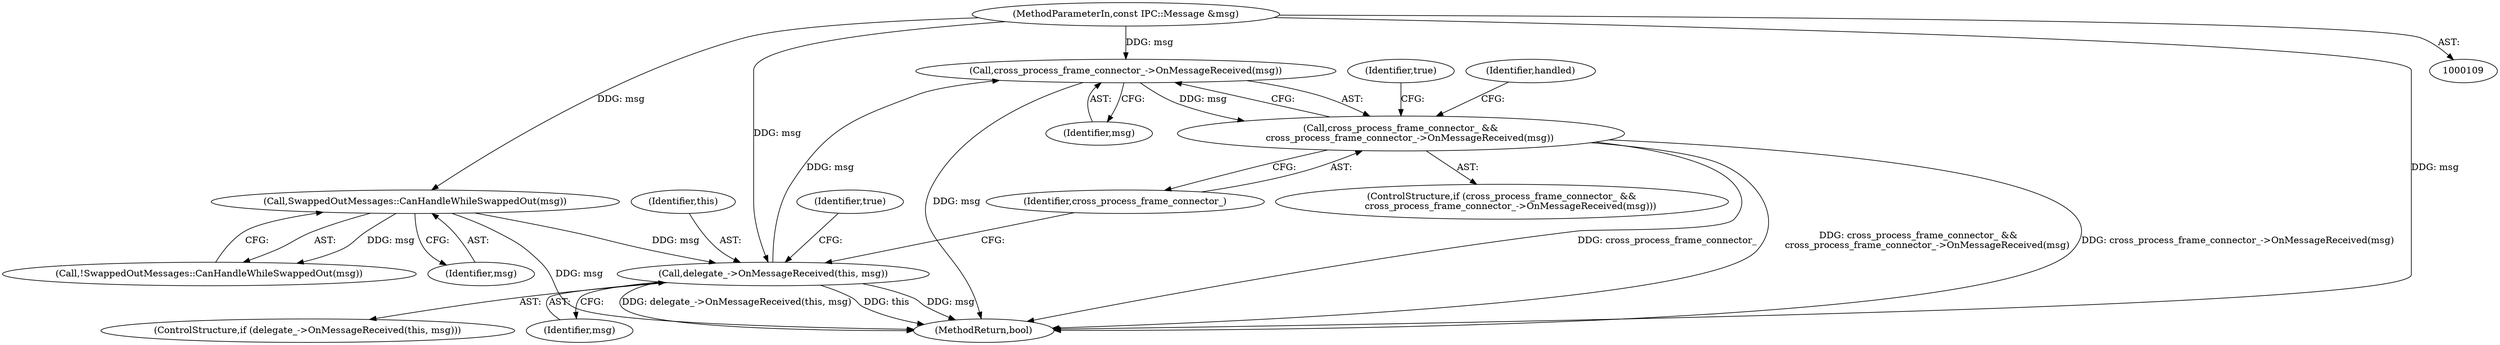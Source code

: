 digraph "0_Chrome_da9a32b9e282c1653bb6b5c1b8c89a1970905f21@API" {
"1000143" [label="(Call,cross_process_frame_connector_->OnMessageReceived(msg))"];
"1000135" [label="(Call,delegate_->OnMessageReceived(this, msg))"];
"1000117" [label="(Call,SwappedOutMessages::CanHandleWhileSwappedOut(msg))"];
"1000110" [label="(MethodParameterIn,const IPC::Message &msg)"];
"1000141" [label="(Call,cross_process_frame_connector_ &&\n      cross_process_frame_connector_->OnMessageReceived(msg))"];
"1000165" [label="(MethodReturn,bool)"];
"1000144" [label="(Identifier,msg)"];
"1000110" [label="(MethodParameterIn,const IPC::Message &msg)"];
"1000140" [label="(ControlStructure,if (cross_process_frame_connector_ &&\n      cross_process_frame_connector_->OnMessageReceived(msg)))"];
"1000118" [label="(Identifier,msg)"];
"1000146" [label="(Identifier,true)"];
"1000136" [label="(Identifier,this)"];
"1000135" [label="(Call,delegate_->OnMessageReceived(this, msg))"];
"1000134" [label="(ControlStructure,if (delegate_->OnMessageReceived(this, msg)))"];
"1000139" [label="(Identifier,true)"];
"1000141" [label="(Call,cross_process_frame_connector_ &&\n      cross_process_frame_connector_->OnMessageReceived(msg))"];
"1000137" [label="(Identifier,msg)"];
"1000117" [label="(Call,SwappedOutMessages::CanHandleWhileSwappedOut(msg))"];
"1000116" [label="(Call,!SwappedOutMessages::CanHandleWhileSwappedOut(msg))"];
"1000149" [label="(Identifier,handled)"];
"1000143" [label="(Call,cross_process_frame_connector_->OnMessageReceived(msg))"];
"1000142" [label="(Identifier,cross_process_frame_connector_)"];
"1000143" -> "1000141"  [label="AST: "];
"1000143" -> "1000144"  [label="CFG: "];
"1000144" -> "1000143"  [label="AST: "];
"1000141" -> "1000143"  [label="CFG: "];
"1000143" -> "1000165"  [label="DDG: msg"];
"1000143" -> "1000141"  [label="DDG: msg"];
"1000135" -> "1000143"  [label="DDG: msg"];
"1000110" -> "1000143"  [label="DDG: msg"];
"1000135" -> "1000134"  [label="AST: "];
"1000135" -> "1000137"  [label="CFG: "];
"1000136" -> "1000135"  [label="AST: "];
"1000137" -> "1000135"  [label="AST: "];
"1000139" -> "1000135"  [label="CFG: "];
"1000142" -> "1000135"  [label="CFG: "];
"1000135" -> "1000165"  [label="DDG: msg"];
"1000135" -> "1000165"  [label="DDG: delegate_->OnMessageReceived(this, msg)"];
"1000135" -> "1000165"  [label="DDG: this"];
"1000117" -> "1000135"  [label="DDG: msg"];
"1000110" -> "1000135"  [label="DDG: msg"];
"1000117" -> "1000116"  [label="AST: "];
"1000117" -> "1000118"  [label="CFG: "];
"1000118" -> "1000117"  [label="AST: "];
"1000116" -> "1000117"  [label="CFG: "];
"1000117" -> "1000165"  [label="DDG: msg"];
"1000117" -> "1000116"  [label="DDG: msg"];
"1000110" -> "1000117"  [label="DDG: msg"];
"1000110" -> "1000109"  [label="AST: "];
"1000110" -> "1000165"  [label="DDG: msg"];
"1000141" -> "1000140"  [label="AST: "];
"1000141" -> "1000142"  [label="CFG: "];
"1000142" -> "1000141"  [label="AST: "];
"1000146" -> "1000141"  [label="CFG: "];
"1000149" -> "1000141"  [label="CFG: "];
"1000141" -> "1000165"  [label="DDG: cross_process_frame_connector_"];
"1000141" -> "1000165"  [label="DDG: cross_process_frame_connector_ &&\n      cross_process_frame_connector_->OnMessageReceived(msg)"];
"1000141" -> "1000165"  [label="DDG: cross_process_frame_connector_->OnMessageReceived(msg)"];
}
